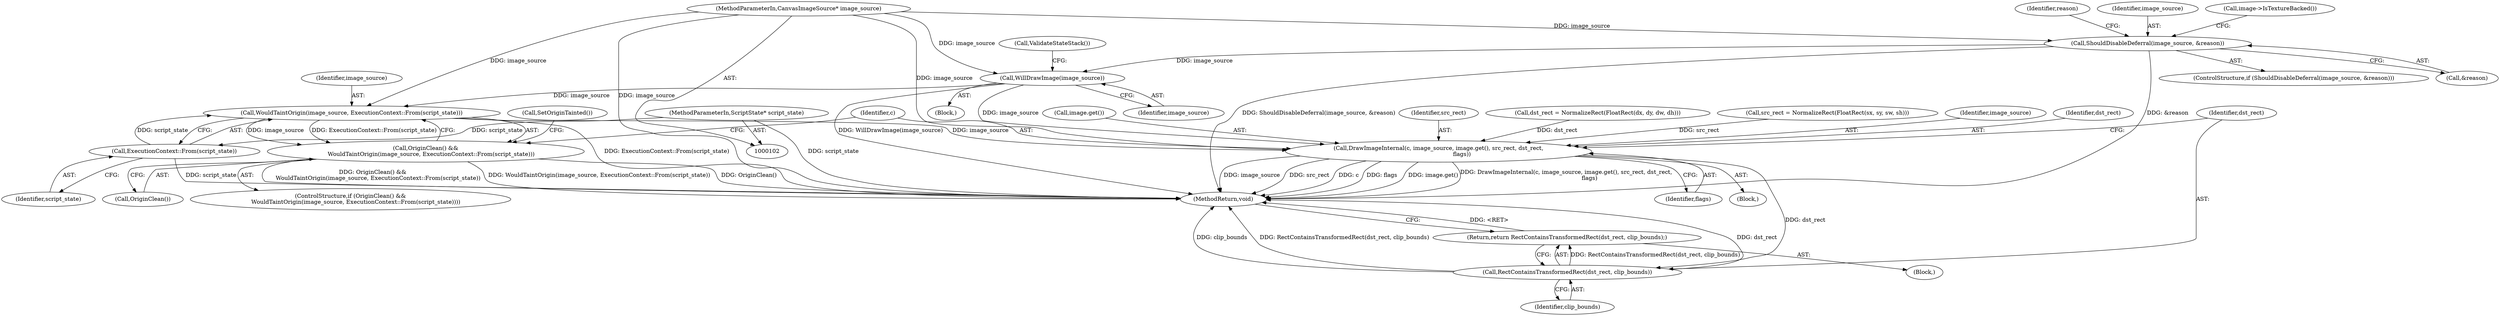 digraph "1_Chrome_6ed26f014f76f10e76e80636027a2db9dcbe1664_2@pointer" {
"1000535" [label="(Call,WouldTaintOrigin(image_source, ExecutionContext::From(script_state)))"];
"1000473" [label="(Call,WillDrawImage(image_source))"];
"1000461" [label="(Call,ShouldDisableDeferral(image_source, &reason))"];
"1000104" [label="(MethodParameterIn,CanvasImageSource* image_source)"];
"1000537" [label="(Call,ExecutionContext::From(script_state))"];
"1000103" [label="(MethodParameterIn,ScriptState* script_state)"];
"1000533" [label="(Call,OriginClean() &&\n      WouldTaintOrigin(image_source, ExecutionContext::From(script_state)))"];
"1000543" [label="(Call,DrawImageInternal(c, image_source, image.get(), src_rect, dst_rect,\n                          flags))"];
"1000552" [label="(Call,RectContainsTransformedRect(dst_rect, clip_bounds))"];
"1000551" [label="(Return,return RectContainsTransformedRect(dst_rect, clip_bounds);)"];
"1000538" [label="(Identifier,script_state)"];
"1000547" [label="(Identifier,src_rect)"];
"1000473" [label="(Call,WillDrawImage(image_source))"];
"1000549" [label="(Identifier,flags)"];
"1000461" [label="(Call,ShouldDisableDeferral(image_source, &reason))"];
"1000534" [label="(Call,OriginClean())"];
"1000550" [label="(Block,)"];
"1000466" [label="(Identifier,reason)"];
"1000544" [label="(Identifier,c)"];
"1000540" [label="(Call,SetOriginTainted())"];
"1000532" [label="(ControlStructure,if (OriginClean() &&\n      WouldTaintOrigin(image_source, ExecutionContext::From(script_state))))"];
"1000114" [label="(Block,)"];
"1000427" [label="(Call,dst_rect = NormalizeRect(FloatRect(dx, dy, dw, dh)))"];
"1000552" [label="(Call,RectContainsTransformedRect(dst_rect, clip_bounds))"];
"1000553" [label="(Identifier,dst_rect)"];
"1000535" [label="(Call,WouldTaintOrigin(image_source, ExecutionContext::From(script_state)))"];
"1000537" [label="(Call,ExecutionContext::From(script_state))"];
"1000536" [label="(Identifier,image_source)"];
"1000418" [label="(Call,src_rect = NormalizeRect(FloatRect(sx, sy, sw, sh)))"];
"1000462" [label="(Identifier,image_source)"];
"1000569" [label="(MethodReturn,void)"];
"1000104" [label="(MethodParameterIn,CanvasImageSource* image_source)"];
"1000469" [label="(Call,image->IsTextureBacked())"];
"1000545" [label="(Identifier,image_source)"];
"1000460" [label="(ControlStructure,if (ShouldDisableDeferral(image_source, &reason)))"];
"1000554" [label="(Identifier,clip_bounds)"];
"1000533" [label="(Call,OriginClean() &&\n      WouldTaintOrigin(image_source, ExecutionContext::From(script_state)))"];
"1000551" [label="(Return,return RectContainsTransformedRect(dst_rect, clip_bounds);)"];
"1000474" [label="(Identifier,image_source)"];
"1000475" [label="(Call,ValidateStateStack())"];
"1000548" [label="(Identifier,dst_rect)"];
"1000543" [label="(Call,DrawImageInternal(c, image_source, image.get(), src_rect, dst_rect,\n                          flags))"];
"1000103" [label="(MethodParameterIn,ScriptState* script_state)"];
"1000542" [label="(Block,)"];
"1000463" [label="(Call,&reason)"];
"1000546" [label="(Call,image.get())"];
"1000535" -> "1000533"  [label="AST: "];
"1000535" -> "1000537"  [label="CFG: "];
"1000536" -> "1000535"  [label="AST: "];
"1000537" -> "1000535"  [label="AST: "];
"1000533" -> "1000535"  [label="CFG: "];
"1000535" -> "1000569"  [label="DDG: ExecutionContext::From(script_state)"];
"1000535" -> "1000533"  [label="DDG: image_source"];
"1000535" -> "1000533"  [label="DDG: ExecutionContext::From(script_state)"];
"1000473" -> "1000535"  [label="DDG: image_source"];
"1000104" -> "1000535"  [label="DDG: image_source"];
"1000537" -> "1000535"  [label="DDG: script_state"];
"1000535" -> "1000543"  [label="DDG: image_source"];
"1000473" -> "1000114"  [label="AST: "];
"1000473" -> "1000474"  [label="CFG: "];
"1000474" -> "1000473"  [label="AST: "];
"1000475" -> "1000473"  [label="CFG: "];
"1000473" -> "1000569"  [label="DDG: WillDrawImage(image_source)"];
"1000461" -> "1000473"  [label="DDG: image_source"];
"1000104" -> "1000473"  [label="DDG: image_source"];
"1000473" -> "1000543"  [label="DDG: image_source"];
"1000461" -> "1000460"  [label="AST: "];
"1000461" -> "1000463"  [label="CFG: "];
"1000462" -> "1000461"  [label="AST: "];
"1000463" -> "1000461"  [label="AST: "];
"1000466" -> "1000461"  [label="CFG: "];
"1000469" -> "1000461"  [label="CFG: "];
"1000461" -> "1000569"  [label="DDG: ShouldDisableDeferral(image_source, &reason)"];
"1000461" -> "1000569"  [label="DDG: &reason"];
"1000104" -> "1000461"  [label="DDG: image_source"];
"1000104" -> "1000102"  [label="AST: "];
"1000104" -> "1000569"  [label="DDG: image_source"];
"1000104" -> "1000543"  [label="DDG: image_source"];
"1000537" -> "1000538"  [label="CFG: "];
"1000538" -> "1000537"  [label="AST: "];
"1000537" -> "1000569"  [label="DDG: script_state"];
"1000103" -> "1000537"  [label="DDG: script_state"];
"1000103" -> "1000102"  [label="AST: "];
"1000103" -> "1000569"  [label="DDG: script_state"];
"1000533" -> "1000532"  [label="AST: "];
"1000533" -> "1000534"  [label="CFG: "];
"1000534" -> "1000533"  [label="AST: "];
"1000540" -> "1000533"  [label="CFG: "];
"1000544" -> "1000533"  [label="CFG: "];
"1000533" -> "1000569"  [label="DDG: OriginClean()"];
"1000533" -> "1000569"  [label="DDG: OriginClean() &&\n      WouldTaintOrigin(image_source, ExecutionContext::From(script_state))"];
"1000533" -> "1000569"  [label="DDG: WouldTaintOrigin(image_source, ExecutionContext::From(script_state))"];
"1000543" -> "1000542"  [label="AST: "];
"1000543" -> "1000549"  [label="CFG: "];
"1000544" -> "1000543"  [label="AST: "];
"1000545" -> "1000543"  [label="AST: "];
"1000546" -> "1000543"  [label="AST: "];
"1000547" -> "1000543"  [label="AST: "];
"1000548" -> "1000543"  [label="AST: "];
"1000549" -> "1000543"  [label="AST: "];
"1000553" -> "1000543"  [label="CFG: "];
"1000543" -> "1000569"  [label="DDG: image.get()"];
"1000543" -> "1000569"  [label="DDG: DrawImageInternal(c, image_source, image.get(), src_rect, dst_rect,\n                          flags)"];
"1000543" -> "1000569"  [label="DDG: image_source"];
"1000543" -> "1000569"  [label="DDG: src_rect"];
"1000543" -> "1000569"  [label="DDG: c"];
"1000543" -> "1000569"  [label="DDG: flags"];
"1000418" -> "1000543"  [label="DDG: src_rect"];
"1000427" -> "1000543"  [label="DDG: dst_rect"];
"1000543" -> "1000552"  [label="DDG: dst_rect"];
"1000552" -> "1000551"  [label="AST: "];
"1000552" -> "1000554"  [label="CFG: "];
"1000553" -> "1000552"  [label="AST: "];
"1000554" -> "1000552"  [label="AST: "];
"1000551" -> "1000552"  [label="CFG: "];
"1000552" -> "1000569"  [label="DDG: dst_rect"];
"1000552" -> "1000569"  [label="DDG: clip_bounds"];
"1000552" -> "1000569"  [label="DDG: RectContainsTransformedRect(dst_rect, clip_bounds)"];
"1000552" -> "1000551"  [label="DDG: RectContainsTransformedRect(dst_rect, clip_bounds)"];
"1000551" -> "1000550"  [label="AST: "];
"1000569" -> "1000551"  [label="CFG: "];
"1000551" -> "1000569"  [label="DDG: <RET>"];
}
